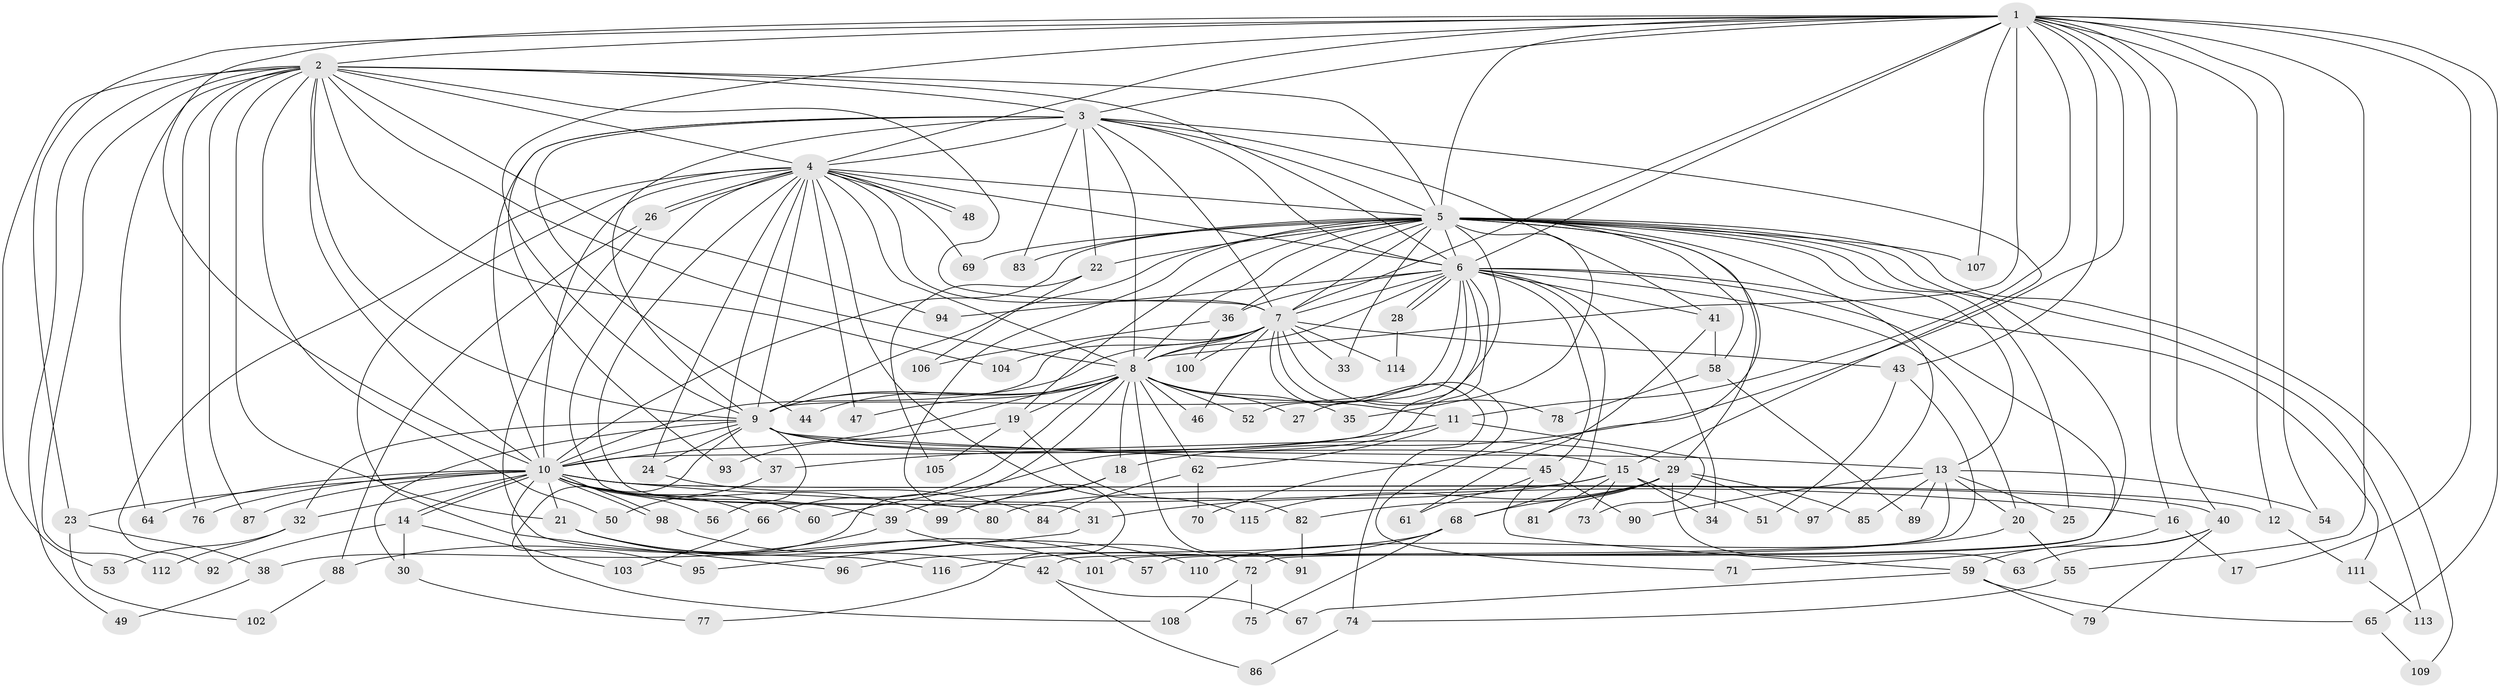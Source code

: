 // coarse degree distribution, {26: 0.010869565217391304, 34: 0.010869565217391304, 10: 0.021739130434782608, 28: 0.010869565217391304, 30: 0.010869565217391304, 15: 0.010869565217391304, 6: 0.021739130434782608, 3: 0.13043478260869565, 11: 0.010869565217391304, 4: 0.11956521739130435, 8: 0.010869565217391304, 2: 0.5652173913043478, 5: 0.06521739130434782}
// Generated by graph-tools (version 1.1) at 2025/51/02/27/25 19:51:44]
// undirected, 116 vertices, 257 edges
graph export_dot {
graph [start="1"]
  node [color=gray90,style=filled];
  1;
  2;
  3;
  4;
  5;
  6;
  7;
  8;
  9;
  10;
  11;
  12;
  13;
  14;
  15;
  16;
  17;
  18;
  19;
  20;
  21;
  22;
  23;
  24;
  25;
  26;
  27;
  28;
  29;
  30;
  31;
  32;
  33;
  34;
  35;
  36;
  37;
  38;
  39;
  40;
  41;
  42;
  43;
  44;
  45;
  46;
  47;
  48;
  49;
  50;
  51;
  52;
  53;
  54;
  55;
  56;
  57;
  58;
  59;
  60;
  61;
  62;
  63;
  64;
  65;
  66;
  67;
  68;
  69;
  70;
  71;
  72;
  73;
  74;
  75;
  76;
  77;
  78;
  79;
  80;
  81;
  82;
  83;
  84;
  85;
  86;
  87;
  88;
  89;
  90;
  91;
  92;
  93;
  94;
  95;
  96;
  97;
  98;
  99;
  100;
  101;
  102;
  103;
  104;
  105;
  106;
  107;
  108;
  109;
  110;
  111;
  112;
  113;
  114;
  115;
  116;
  1 -- 2;
  1 -- 3;
  1 -- 4;
  1 -- 5;
  1 -- 6;
  1 -- 7;
  1 -- 8;
  1 -- 9;
  1 -- 10;
  1 -- 11;
  1 -- 12;
  1 -- 16;
  1 -- 17;
  1 -- 18;
  1 -- 23;
  1 -- 40;
  1 -- 43;
  1 -- 54;
  1 -- 55;
  1 -- 65;
  1 -- 107;
  2 -- 3;
  2 -- 4;
  2 -- 5;
  2 -- 6;
  2 -- 7;
  2 -- 8;
  2 -- 9;
  2 -- 10;
  2 -- 21;
  2 -- 49;
  2 -- 50;
  2 -- 53;
  2 -- 64;
  2 -- 76;
  2 -- 87;
  2 -- 94;
  2 -- 104;
  2 -- 112;
  3 -- 4;
  3 -- 5;
  3 -- 6;
  3 -- 7;
  3 -- 8;
  3 -- 9;
  3 -- 10;
  3 -- 15;
  3 -- 22;
  3 -- 41;
  3 -- 44;
  3 -- 83;
  3 -- 93;
  4 -- 5;
  4 -- 6;
  4 -- 7;
  4 -- 8;
  4 -- 9;
  4 -- 10;
  4 -- 24;
  4 -- 26;
  4 -- 26;
  4 -- 31;
  4 -- 37;
  4 -- 47;
  4 -- 48;
  4 -- 48;
  4 -- 69;
  4 -- 80;
  4 -- 92;
  4 -- 96;
  4 -- 115;
  5 -- 6;
  5 -- 7;
  5 -- 8;
  5 -- 9;
  5 -- 10;
  5 -- 13;
  5 -- 19;
  5 -- 22;
  5 -- 25;
  5 -- 27;
  5 -- 29;
  5 -- 33;
  5 -- 35;
  5 -- 36;
  5 -- 57;
  5 -- 58;
  5 -- 69;
  5 -- 70;
  5 -- 77;
  5 -- 83;
  5 -- 97;
  5 -- 107;
  5 -- 109;
  5 -- 113;
  6 -- 7;
  6 -- 8;
  6 -- 9;
  6 -- 10;
  6 -- 20;
  6 -- 28;
  6 -- 28;
  6 -- 34;
  6 -- 36;
  6 -- 41;
  6 -- 45;
  6 -- 52;
  6 -- 60;
  6 -- 68;
  6 -- 72;
  6 -- 94;
  6 -- 111;
  7 -- 8;
  7 -- 9;
  7 -- 10;
  7 -- 33;
  7 -- 43;
  7 -- 46;
  7 -- 71;
  7 -- 74;
  7 -- 78;
  7 -- 100;
  7 -- 104;
  7 -- 114;
  8 -- 9;
  8 -- 10;
  8 -- 11;
  8 -- 18;
  8 -- 19;
  8 -- 27;
  8 -- 35;
  8 -- 38;
  8 -- 44;
  8 -- 46;
  8 -- 47;
  8 -- 52;
  8 -- 62;
  8 -- 66;
  8 -- 91;
  9 -- 10;
  9 -- 13;
  9 -- 15;
  9 -- 24;
  9 -- 29;
  9 -- 30;
  9 -- 32;
  9 -- 45;
  9 -- 56;
  9 -- 95;
  10 -- 12;
  10 -- 14;
  10 -- 14;
  10 -- 16;
  10 -- 21;
  10 -- 23;
  10 -- 32;
  10 -- 39;
  10 -- 40;
  10 -- 56;
  10 -- 60;
  10 -- 64;
  10 -- 66;
  10 -- 76;
  10 -- 87;
  10 -- 98;
  10 -- 98;
  10 -- 99;
  10 -- 108;
  11 -- 37;
  11 -- 62;
  11 -- 73;
  12 -- 111;
  13 -- 20;
  13 -- 25;
  13 -- 42;
  13 -- 54;
  13 -- 85;
  13 -- 89;
  13 -- 90;
  14 -- 30;
  14 -- 92;
  14 -- 103;
  15 -- 31;
  15 -- 34;
  15 -- 51;
  15 -- 73;
  15 -- 80;
  15 -- 81;
  16 -- 17;
  16 -- 71;
  18 -- 39;
  18 -- 99;
  19 -- 82;
  19 -- 93;
  19 -- 105;
  20 -- 55;
  20 -- 110;
  21 -- 42;
  21 -- 57;
  21 -- 101;
  22 -- 105;
  22 -- 106;
  23 -- 38;
  23 -- 102;
  24 -- 84;
  26 -- 88;
  26 -- 116;
  28 -- 114;
  29 -- 63;
  29 -- 68;
  29 -- 81;
  29 -- 82;
  29 -- 85;
  29 -- 97;
  29 -- 115;
  30 -- 77;
  31 -- 95;
  32 -- 53;
  32 -- 112;
  36 -- 100;
  36 -- 106;
  37 -- 50;
  38 -- 49;
  39 -- 72;
  39 -- 88;
  40 -- 59;
  40 -- 63;
  40 -- 79;
  41 -- 58;
  41 -- 61;
  42 -- 67;
  42 -- 86;
  43 -- 51;
  43 -- 101;
  45 -- 59;
  45 -- 61;
  45 -- 90;
  55 -- 74;
  58 -- 78;
  58 -- 89;
  59 -- 65;
  59 -- 67;
  59 -- 79;
  62 -- 70;
  62 -- 84;
  65 -- 109;
  66 -- 103;
  68 -- 75;
  68 -- 96;
  68 -- 116;
  72 -- 75;
  72 -- 108;
  74 -- 86;
  82 -- 91;
  88 -- 102;
  98 -- 110;
  111 -- 113;
}
